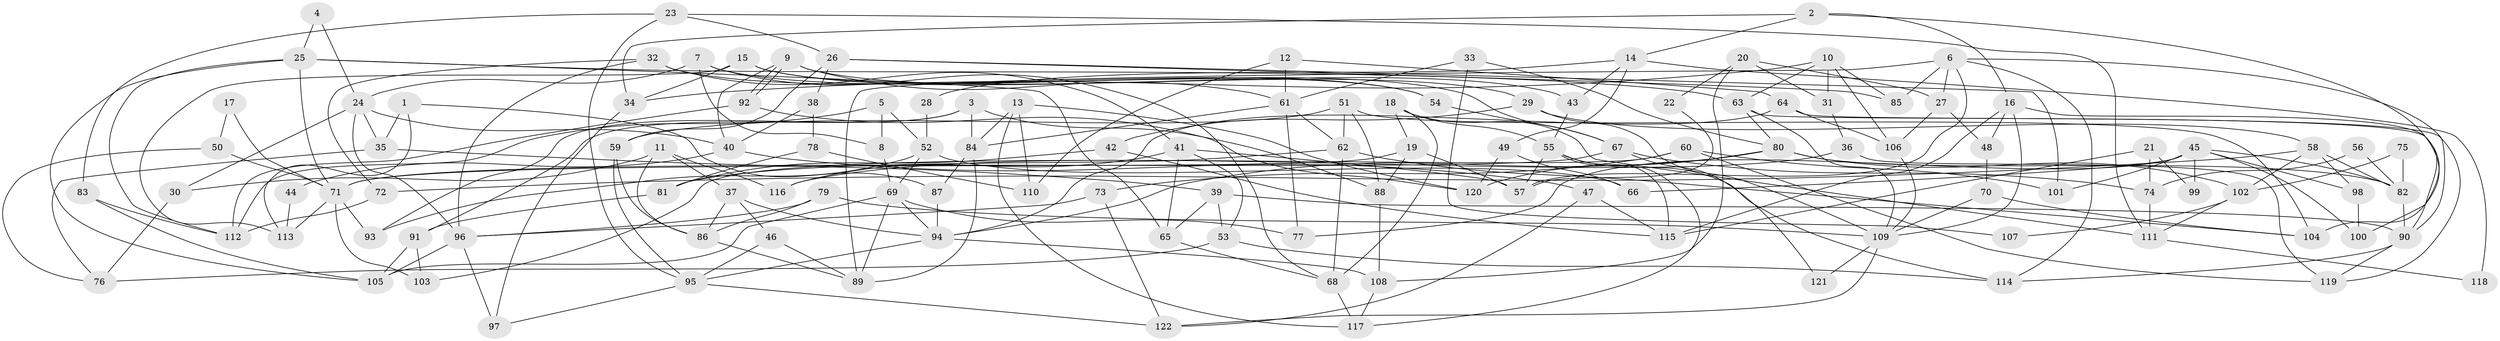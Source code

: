 // coarse degree distribution, {5: 0.18823529411764706, 12: 0.011764705882352941, 8: 0.03529411764705882, 6: 0.18823529411764706, 4: 0.18823529411764706, 7: 0.047058823529411764, 2: 0.058823529411764705, 10: 0.023529411764705882, 9: 0.023529411764705882, 3: 0.23529411764705882}
// Generated by graph-tools (version 1.1) at 2025/18/03/04/25 18:18:40]
// undirected, 122 vertices, 244 edges
graph export_dot {
graph [start="1"]
  node [color=gray90,style=filled];
  1;
  2;
  3;
  4;
  5;
  6;
  7;
  8;
  9;
  10;
  11;
  12;
  13;
  14;
  15;
  16;
  17;
  18;
  19;
  20;
  21;
  22;
  23;
  24;
  25;
  26;
  27;
  28;
  29;
  30;
  31;
  32;
  33;
  34;
  35;
  36;
  37;
  38;
  39;
  40;
  41;
  42;
  43;
  44;
  45;
  46;
  47;
  48;
  49;
  50;
  51;
  52;
  53;
  54;
  55;
  56;
  57;
  58;
  59;
  60;
  61;
  62;
  63;
  64;
  65;
  66;
  67;
  68;
  69;
  70;
  71;
  72;
  73;
  74;
  75;
  76;
  77;
  78;
  79;
  80;
  81;
  82;
  83;
  84;
  85;
  86;
  87;
  88;
  89;
  90;
  91;
  92;
  93;
  94;
  95;
  96;
  97;
  98;
  99;
  100;
  101;
  102;
  103;
  104;
  105;
  106;
  107;
  108;
  109;
  110;
  111;
  112;
  113;
  114;
  115;
  116;
  117;
  118;
  119;
  120;
  121;
  122;
  1 -- 113;
  1 -- 87;
  1 -- 35;
  2 -- 34;
  2 -- 16;
  2 -- 14;
  2 -- 104;
  3 -- 84;
  3 -- 88;
  3 -- 91;
  3 -- 93;
  4 -- 25;
  4 -- 24;
  5 -- 112;
  5 -- 8;
  5 -- 52;
  6 -- 89;
  6 -- 27;
  6 -- 57;
  6 -- 85;
  6 -- 90;
  6 -- 114;
  7 -- 24;
  7 -- 68;
  7 -- 8;
  7 -- 67;
  8 -- 69;
  9 -- 92;
  9 -- 92;
  9 -- 61;
  9 -- 40;
  9 -- 43;
  10 -- 63;
  10 -- 85;
  10 -- 31;
  10 -- 34;
  10 -- 106;
  11 -- 30;
  11 -- 37;
  11 -- 86;
  11 -- 116;
  12 -- 61;
  12 -- 64;
  12 -- 110;
  13 -- 84;
  13 -- 117;
  13 -- 110;
  13 -- 120;
  14 -- 43;
  14 -- 28;
  14 -- 49;
  14 -- 118;
  15 -- 29;
  15 -- 34;
  15 -- 54;
  15 -- 113;
  16 -- 109;
  16 -- 115;
  16 -- 48;
  16 -- 100;
  17 -- 50;
  17 -- 71;
  18 -- 55;
  18 -- 68;
  18 -- 19;
  18 -- 111;
  19 -- 71;
  19 -- 57;
  19 -- 88;
  20 -- 31;
  20 -- 27;
  20 -- 22;
  20 -- 108;
  21 -- 115;
  21 -- 74;
  21 -- 99;
  22 -- 57;
  23 -- 95;
  23 -- 26;
  23 -- 83;
  23 -- 111;
  24 -- 40;
  24 -- 96;
  24 -- 30;
  24 -- 35;
  25 -- 71;
  25 -- 63;
  25 -- 65;
  25 -- 105;
  25 -- 112;
  26 -- 59;
  26 -- 101;
  26 -- 38;
  26 -- 85;
  27 -- 106;
  27 -- 48;
  28 -- 52;
  29 -- 109;
  29 -- 58;
  29 -- 42;
  30 -- 76;
  31 -- 36;
  32 -- 41;
  32 -- 96;
  32 -- 54;
  32 -- 72;
  33 -- 61;
  33 -- 80;
  33 -- 107;
  34 -- 97;
  35 -- 39;
  35 -- 76;
  36 -- 116;
  36 -- 119;
  37 -- 86;
  37 -- 94;
  37 -- 46;
  38 -- 78;
  38 -- 40;
  39 -- 65;
  39 -- 53;
  39 -- 90;
  40 -- 44;
  40 -- 47;
  41 -- 53;
  41 -- 57;
  41 -- 65;
  41 -- 116;
  42 -- 115;
  42 -- 81;
  43 -- 55;
  44 -- 113;
  45 -- 66;
  45 -- 82;
  45 -- 77;
  45 -- 98;
  45 -- 99;
  45 -- 100;
  45 -- 101;
  46 -- 95;
  46 -- 89;
  47 -- 122;
  47 -- 115;
  48 -- 70;
  49 -- 120;
  49 -- 66;
  50 -- 71;
  50 -- 76;
  51 -- 104;
  51 -- 88;
  51 -- 59;
  51 -- 62;
  52 -- 69;
  52 -- 66;
  52 -- 93;
  53 -- 114;
  53 -- 76;
  54 -- 67;
  55 -- 57;
  55 -- 114;
  55 -- 115;
  55 -- 117;
  56 -- 82;
  56 -- 74;
  58 -- 82;
  58 -- 98;
  58 -- 72;
  58 -- 102;
  59 -- 86;
  59 -- 95;
  60 -- 103;
  60 -- 73;
  60 -- 101;
  60 -- 119;
  61 -- 77;
  61 -- 62;
  61 -- 84;
  62 -- 81;
  62 -- 68;
  62 -- 104;
  63 -- 90;
  63 -- 80;
  63 -- 109;
  64 -- 94;
  64 -- 119;
  64 -- 106;
  65 -- 68;
  67 -- 71;
  67 -- 74;
  67 -- 121;
  68 -- 117;
  69 -- 105;
  69 -- 94;
  69 -- 77;
  69 -- 89;
  70 -- 109;
  70 -- 104;
  71 -- 93;
  71 -- 103;
  71 -- 113;
  72 -- 112;
  73 -- 122;
  73 -- 96;
  74 -- 111;
  75 -- 82;
  75 -- 102;
  78 -- 81;
  78 -- 110;
  79 -- 86;
  79 -- 109;
  79 -- 96;
  80 -- 102;
  80 -- 120;
  80 -- 82;
  80 -- 94;
  81 -- 91;
  82 -- 90;
  83 -- 112;
  83 -- 105;
  84 -- 89;
  84 -- 87;
  86 -- 89;
  87 -- 94;
  88 -- 108;
  90 -- 114;
  90 -- 119;
  91 -- 105;
  91 -- 103;
  92 -- 112;
  92 -- 120;
  94 -- 108;
  94 -- 95;
  95 -- 97;
  95 -- 122;
  96 -- 105;
  96 -- 97;
  98 -- 100;
  102 -- 111;
  102 -- 107;
  106 -- 109;
  108 -- 117;
  109 -- 121;
  109 -- 122;
  111 -- 118;
}
